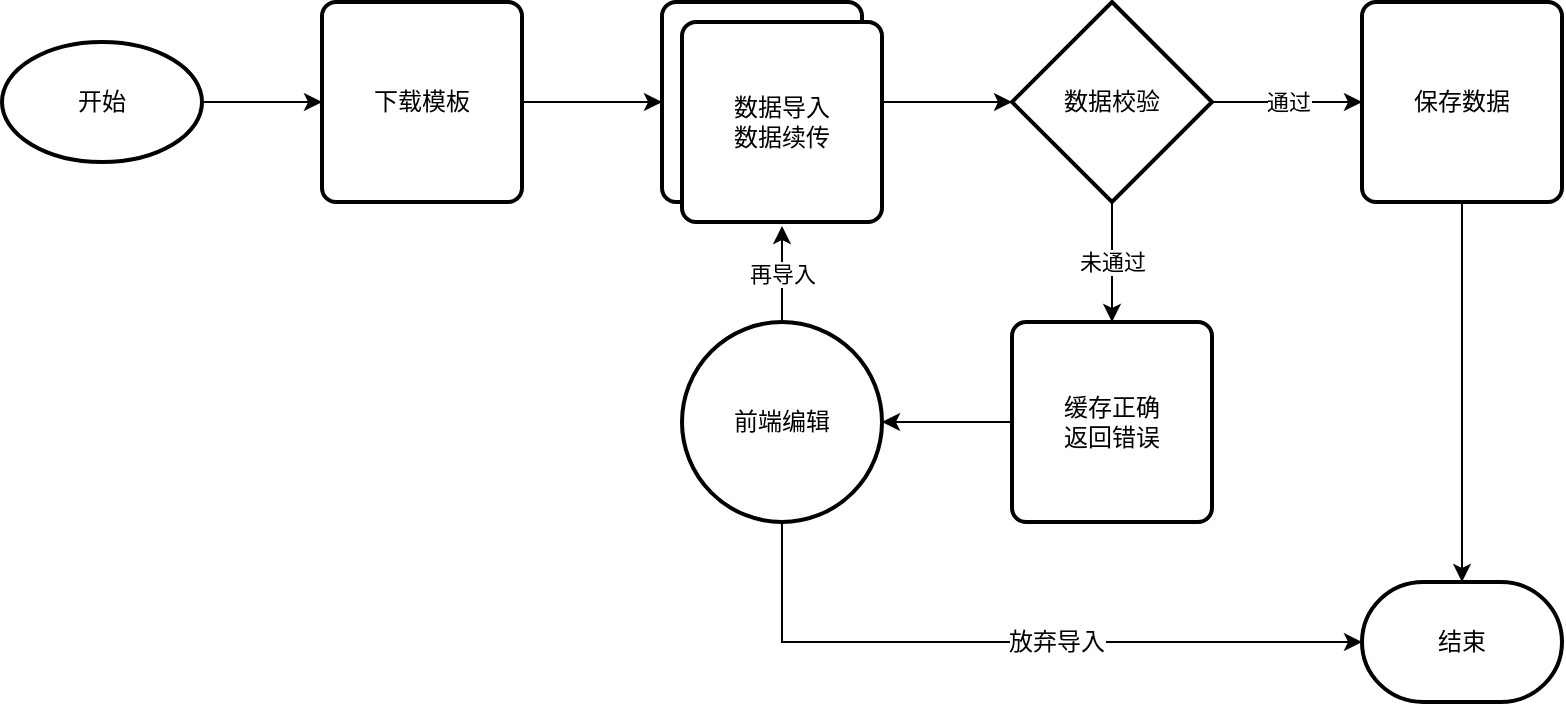 <mxfile version="12.5.3" type="github"><diagram id="4Rj3aN3QFqDmbARtY6uR" name="第 1 页"><mxGraphModel dx="1422" dy="762" grid="1" gridSize="10" guides="1" tooltips="1" connect="1" arrows="1" fold="1" page="1" pageScale="1" pageWidth="827" pageHeight="1169" math="0" shadow="0"><root><mxCell id="0"/><mxCell id="1" parent="0"/><mxCell id="E7lHWQlCy8cIdrlfODzZ-7" style="edgeStyle=orthogonalEdgeStyle;rounded=0;orthogonalLoop=1;jettySize=auto;html=1;entryX=0;entryY=0.5;entryDx=0;entryDy=0;" parent="1" source="E7lHWQlCy8cIdrlfODzZ-1" target="E7lHWQlCy8cIdrlfODzZ-4" edge="1"><mxGeometry relative="1" as="geometry"/></mxCell><mxCell id="E7lHWQlCy8cIdrlfODzZ-1" value="开始" style="strokeWidth=2;html=1;shape=mxgraph.flowchart.start_1;whiteSpace=wrap;" parent="1" vertex="1"><mxGeometry x="20" y="120" width="100" height="60" as="geometry"/></mxCell><mxCell id="E7lHWQlCy8cIdrlfODzZ-8" style="edgeStyle=orthogonalEdgeStyle;rounded=0;orthogonalLoop=1;jettySize=auto;html=1;entryX=0;entryY=0.5;entryDx=0;entryDy=0;" parent="1" source="E7lHWQlCy8cIdrlfODzZ-4" target="E7lHWQlCy8cIdrlfODzZ-5" edge="1"><mxGeometry relative="1" as="geometry"/></mxCell><mxCell id="E7lHWQlCy8cIdrlfODzZ-4" value="下载模板" style="rounded=1;whiteSpace=wrap;html=1;absoluteArcSize=1;arcSize=14;strokeWidth=2;" parent="1" vertex="1"><mxGeometry x="180" y="100" width="100" height="100" as="geometry"/></mxCell><mxCell id="E7lHWQlCy8cIdrlfODzZ-10" style="edgeStyle=orthogonalEdgeStyle;rounded=0;orthogonalLoop=1;jettySize=auto;html=1;entryX=0;entryY=0.5;entryDx=0;entryDy=0;entryPerimeter=0;" parent="1" source="E7lHWQlCy8cIdrlfODzZ-5" target="E7lHWQlCy8cIdrlfODzZ-9" edge="1"><mxGeometry relative="1" as="geometry"/></mxCell><mxCell id="E7lHWQlCy8cIdrlfODzZ-5" value="" style="rounded=1;whiteSpace=wrap;html=1;absoluteArcSize=1;arcSize=14;strokeWidth=2;" parent="1" vertex="1"><mxGeometry x="350" y="100" width="100" height="100" as="geometry"/></mxCell><mxCell id="E7lHWQlCy8cIdrlfODzZ-12" value="通过" style="edgeStyle=orthogonalEdgeStyle;rounded=0;orthogonalLoop=1;jettySize=auto;html=1;entryX=0;entryY=0.5;entryDx=0;entryDy=0;" parent="1" source="E7lHWQlCy8cIdrlfODzZ-9" target="E7lHWQlCy8cIdrlfODzZ-11" edge="1"><mxGeometry relative="1" as="geometry"/></mxCell><mxCell id="E7lHWQlCy8cIdrlfODzZ-14" value="未通过" style="edgeStyle=orthogonalEdgeStyle;rounded=0;orthogonalLoop=1;jettySize=auto;html=1;entryX=0.5;entryY=0;entryDx=0;entryDy=0;" parent="1" source="E7lHWQlCy8cIdrlfODzZ-9" target="E7lHWQlCy8cIdrlfODzZ-13" edge="1"><mxGeometry relative="1" as="geometry"/></mxCell><mxCell id="E7lHWQlCy8cIdrlfODzZ-9" value="数据校验" style="strokeWidth=2;html=1;shape=mxgraph.flowchart.decision;whiteSpace=wrap;" parent="1" vertex="1"><mxGeometry x="525" y="100" width="100" height="100" as="geometry"/></mxCell><mxCell id="E7lHWQlCy8cIdrlfODzZ-19" style="edgeStyle=orthogonalEdgeStyle;rounded=0;orthogonalLoop=1;jettySize=auto;html=1;entryX=0.5;entryY=0;entryDx=0;entryDy=0;entryPerimeter=0;" parent="1" source="E7lHWQlCy8cIdrlfODzZ-11" target="E7lHWQlCy8cIdrlfODzZ-18" edge="1"><mxGeometry relative="1" as="geometry"/></mxCell><mxCell id="E7lHWQlCy8cIdrlfODzZ-11" value="保存数据" style="rounded=1;whiteSpace=wrap;html=1;absoluteArcSize=1;arcSize=14;strokeWidth=2;" parent="1" vertex="1"><mxGeometry x="700" y="100" width="100" height="100" as="geometry"/></mxCell><mxCell id="E7lHWQlCy8cIdrlfODzZ-16" style="edgeStyle=orthogonalEdgeStyle;rounded=0;orthogonalLoop=1;jettySize=auto;html=1;entryX=1;entryY=0.5;entryDx=0;entryDy=0;entryPerimeter=0;" parent="1" source="E7lHWQlCy8cIdrlfODzZ-13" target="E7lHWQlCy8cIdrlfODzZ-24" edge="1"><mxGeometry relative="1" as="geometry"><mxPoint x="445" y="310" as="targetPoint"/></mxGeometry></mxCell><mxCell id="E7lHWQlCy8cIdrlfODzZ-13" value="缓存正确&lt;br&gt;返回错误" style="rounded=1;whiteSpace=wrap;html=1;absoluteArcSize=1;arcSize=14;strokeWidth=2;" parent="1" vertex="1"><mxGeometry x="525" y="260" width="100" height="100" as="geometry"/></mxCell><mxCell id="E7lHWQlCy8cIdrlfODzZ-17" value="再导入" style="edgeStyle=orthogonalEdgeStyle;rounded=0;orthogonalLoop=1;jettySize=auto;html=1;exitX=0.5;exitY=0;exitDx=0;exitDy=0;exitPerimeter=0;" parent="1" source="E7lHWQlCy8cIdrlfODzZ-24" edge="1"><mxGeometry relative="1" as="geometry"><mxPoint x="400" y="260" as="sourcePoint"/><mxPoint x="410" y="212" as="targetPoint"/></mxGeometry></mxCell><mxCell id="E7lHWQlCy8cIdrlfODzZ-20" style="edgeStyle=orthogonalEdgeStyle;rounded=0;orthogonalLoop=1;jettySize=auto;html=1;exitX=0.5;exitY=1;exitDx=0;exitDy=0;exitPerimeter=0;entryX=0;entryY=0.5;entryDx=0;entryDy=0;entryPerimeter=0;" parent="1" source="E7lHWQlCy8cIdrlfODzZ-24" target="E7lHWQlCy8cIdrlfODzZ-18" edge="1"><mxGeometry relative="1" as="geometry"><mxPoint x="320" y="300" as="sourcePoint"/><mxPoint x="520" y="390" as="targetPoint"/><Array as="points"><mxPoint x="410" y="420"/></Array></mxGeometry></mxCell><mxCell id="E7lHWQlCy8cIdrlfODzZ-21" value="放弃导入" style="text;html=1;align=center;verticalAlign=middle;resizable=0;points=[];labelBackgroundColor=#ffffff;" parent="E7lHWQlCy8cIdrlfODzZ-20" vertex="1" connectable="0"><mxGeometry x="0.122" relative="1" as="geometry"><mxPoint as="offset"/></mxGeometry></mxCell><mxCell id="E7lHWQlCy8cIdrlfODzZ-18" value="结束" style="strokeWidth=2;html=1;shape=mxgraph.flowchart.terminator;whiteSpace=wrap;" parent="1" vertex="1"><mxGeometry x="700" y="390" width="100" height="60" as="geometry"/></mxCell><mxCell id="E7lHWQlCy8cIdrlfODzZ-24" value="前端编辑" style="strokeWidth=2;html=1;shape=mxgraph.flowchart.start_2;whiteSpace=wrap;" parent="1" vertex="1"><mxGeometry x="360" y="260" width="100" height="100" as="geometry"/></mxCell><mxCell id="E7lHWQlCy8cIdrlfODzZ-25" value="数据导入&lt;br&gt;数据续传" style="rounded=1;whiteSpace=wrap;html=1;absoluteArcSize=1;arcSize=14;strokeWidth=2;" parent="1" vertex="1"><mxGeometry x="360" y="110" width="100" height="100" as="geometry"/></mxCell></root></mxGraphModel></diagram></mxfile>